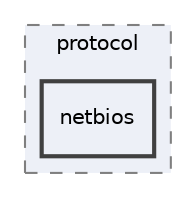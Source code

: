 digraph "/Users/jlu/zeek/src/analyzer/protocol/netbios"
{
 // LATEX_PDF_SIZE
  edge [fontname="Helvetica",fontsize="10",labelfontname="Helvetica",labelfontsize="10"];
  node [fontname="Helvetica",fontsize="10",shape=record];
  compound=true
  subgraph clusterdir_5b88579d87e8de5dcee2ef4958d0594c {
    graph [ bgcolor="#edf0f7", pencolor="grey50", style="filled,dashed,", label="protocol", fontname="Helvetica", fontsize="10", URL="dir_5b88579d87e8de5dcee2ef4958d0594c.html"]
  dir_2ea2a72e36f12d2de5118258fba8d231 [shape=box, label="netbios", style="filled,bold,", fillcolor="#edf0f7", color="grey25", URL="dir_2ea2a72e36f12d2de5118258fba8d231.html"];
  }
}
